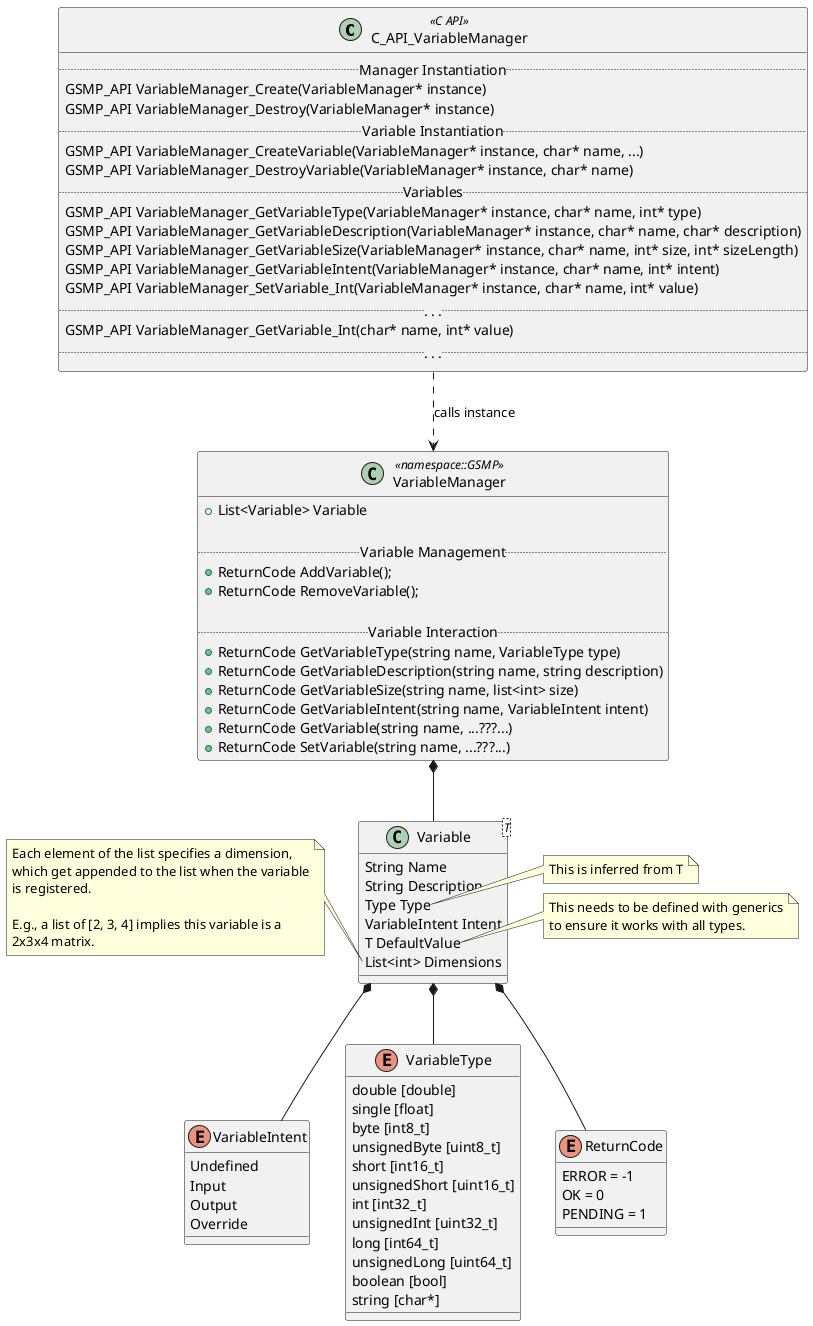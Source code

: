 @startuml L4_Class Diagram - VariableManager
'https://plantuml.com/class-diagram

' Class definitions
class C_API_VariableManager <<C API>> {
    .. Manager Instantiation ..
    GSMP_API VariableManager_Create(VariableManager* instance)
    GSMP_API VariableManager_Destroy(VariableManager* instance)
    .. Variable Instantiation ..
    GSMP_API VariableManager_CreateVariable(VariableManager* instance, char* name, ...)
    GSMP_API VariableManager_DestroyVariable(VariableManager* instance, char* name)
    .. Variables ..
    GSMP_API VariableManager_GetVariableType(VariableManager* instance, char* name, int* type)
    GSMP_API VariableManager_GetVariableDescription(VariableManager* instance, char* name, char* description)
    GSMP_API VariableManager_GetVariableSize(VariableManager* instance, char* name, int* size, int* sizeLength)
    GSMP_API VariableManager_GetVariableIntent(VariableManager* instance, char* name, int* intent)
    GSMP_API VariableManager_SetVariable_Int(VariableManager* instance, char* name, int* value)
    ..  . . .  ..
    GSMP_API VariableManager_GetVariable_Int(char* name, int* value)
    ..  . . .  ..
}

class VariableManager <<namespace::GSMP>> {
    + List<Variable> Variable

    .. Variable Management ..
    + ReturnCode AddVariable();
    + ReturnCode RemoveVariable();

  .. Variable Interaction ..
    + ReturnCode GetVariableType(string name, VariableType type)
    + ReturnCode GetVariableDescription(string name, string description)
    + ReturnCode GetVariableSize(string name, list<int> size)
    + ReturnCode GetVariableIntent(string name, VariableIntent intent)
    + ReturnCode GetVariable(string name, ...???...)
    + ReturnCode SetVariable(string name, ...???...)
}

class Variable<T> {
    String Name
    String Description
    Type Type
    VariableIntent Intent
    T DefaultValue
    List<int> Dimensions
}

' Notes
note right of Variable::Type
    This is inferred from T
end note

note right of Variable::DefaultValue
    This needs to be defined with generics
    to ensure it works with all types.
end note

note left of Variable::Dimensions
    Each element of the list specifies a dimension,
    which get appended to the list when the variable
    is registered.
    
    E.g., a list of [2, 3, 4] implies this variable is a
    2x3x4 matrix.
end note

' Relationships

' Define C Relationships (including Cpp components)
C_API_VariableManager ..> VariableManager : calls instance
VariableManager *-- Variable
Variable *-- VariableIntent
Variable *-- VariableType
Variable *-- ReturnCode

' -- Enumerated Type Definitions --
enum VariableIntent {
    Undefined
    Input
    Output
    Override
}

enum VariableType {
    double [double]
    single [float]
    byte [int8_t]
    unsignedByte [uint8_t]
    short [int16_t]
    unsignedShort [uint16_t]
    int [int32_t]
    unsignedInt [uint32_t]
    long [int64_t]
    unsignedLong [uint64_t]
    boolean [bool]
    string [char*]
}

enum ReturnCode {
    ERROR = -1
    OK = 0
    PENDING = 1
}

@enduml